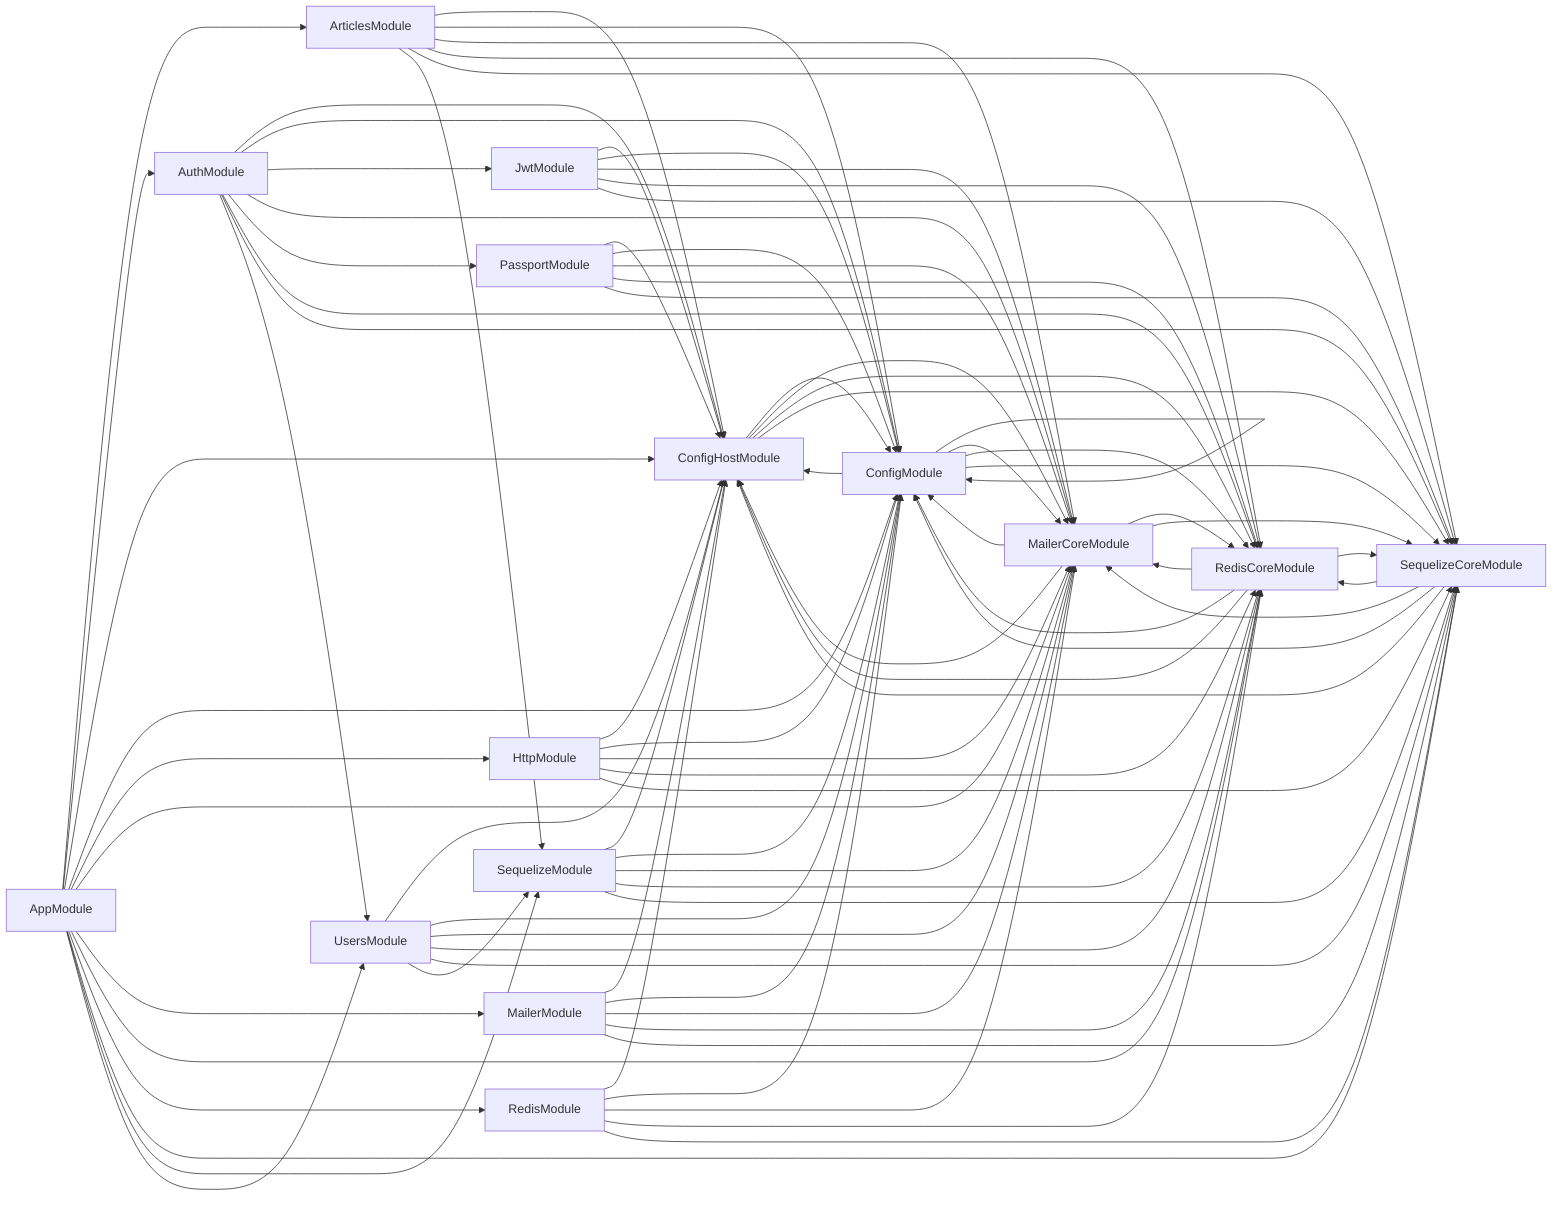graph LR
    AppModule-->ArticlesModule
  AppModule-->AuthModule
  AppModule-->ConfigHostModule
  AppModule-->ConfigModule
  AppModule-->HttpModule
  AppModule-->MailerCoreModule
  AppModule-->MailerModule
  AppModule-->RedisCoreModule
  AppModule-->RedisModule
  AppModule-->SequelizeCoreModule
  AppModule-->SequelizeModule
  AppModule-->UsersModule
  ArticlesModule-->ConfigHostModule
  ArticlesModule-->ConfigModule
  ArticlesModule-->MailerCoreModule
  ArticlesModule-->RedisCoreModule
  ArticlesModule-->SequelizeCoreModule
  ArticlesModule-->SequelizeModule
  AuthModule-->ConfigHostModule
  AuthModule-->ConfigModule
  AuthModule-->JwtModule
  AuthModule-->MailerCoreModule
  AuthModule-->PassportModule
  AuthModule-->RedisCoreModule
  AuthModule-->SequelizeCoreModule
  AuthModule-->UsersModule
  ConfigHostModule-->ConfigModule
  ConfigHostModule-->MailerCoreModule
  ConfigHostModule-->RedisCoreModule
  ConfigHostModule-->SequelizeCoreModule
  ConfigModule-->ConfigHostModule
  ConfigModule-->ConfigModule
  ConfigModule-->MailerCoreModule
  ConfigModule-->RedisCoreModule
  ConfigModule-->SequelizeCoreModule
  HttpModule-->ConfigHostModule
  HttpModule-->ConfigModule
  HttpModule-->MailerCoreModule
  HttpModule-->RedisCoreModule
  HttpModule-->SequelizeCoreModule
  JwtModule-->ConfigHostModule
  JwtModule-->ConfigModule
  JwtModule-->MailerCoreModule
  JwtModule-->RedisCoreModule
  JwtModule-->SequelizeCoreModule
  MailerCoreModule-->ConfigHostModule
  MailerCoreModule-->ConfigModule
  MailerCoreModule-->RedisCoreModule
  MailerCoreModule-->SequelizeCoreModule
  MailerModule-->ConfigHostModule
  MailerModule-->ConfigModule
  MailerModule-->MailerCoreModule
  MailerModule-->RedisCoreModule
  MailerModule-->SequelizeCoreModule
  PassportModule-->ConfigHostModule
  PassportModule-->ConfigModule
  PassportModule-->MailerCoreModule
  PassportModule-->RedisCoreModule
  PassportModule-->SequelizeCoreModule
  RedisCoreModule-->ConfigHostModule
  RedisCoreModule-->ConfigModule
  RedisCoreModule-->MailerCoreModule
  RedisCoreModule-->SequelizeCoreModule
  RedisModule-->ConfigHostModule
  RedisModule-->ConfigModule
  RedisModule-->MailerCoreModule
  RedisModule-->RedisCoreModule
  RedisModule-->SequelizeCoreModule
  SequelizeCoreModule-->ConfigHostModule
  SequelizeCoreModule-->ConfigModule
  SequelizeCoreModule-->MailerCoreModule
  SequelizeCoreModule-->RedisCoreModule
  SequelizeModule-->ConfigHostModule
  SequelizeModule-->ConfigModule
  SequelizeModule-->MailerCoreModule
  SequelizeModule-->RedisCoreModule
  SequelizeModule-->SequelizeCoreModule
  UsersModule-->ConfigHostModule
  UsersModule-->ConfigModule
  UsersModule-->MailerCoreModule
  UsersModule-->RedisCoreModule
  UsersModule-->SequelizeCoreModule
  UsersModule-->SequelizeModule